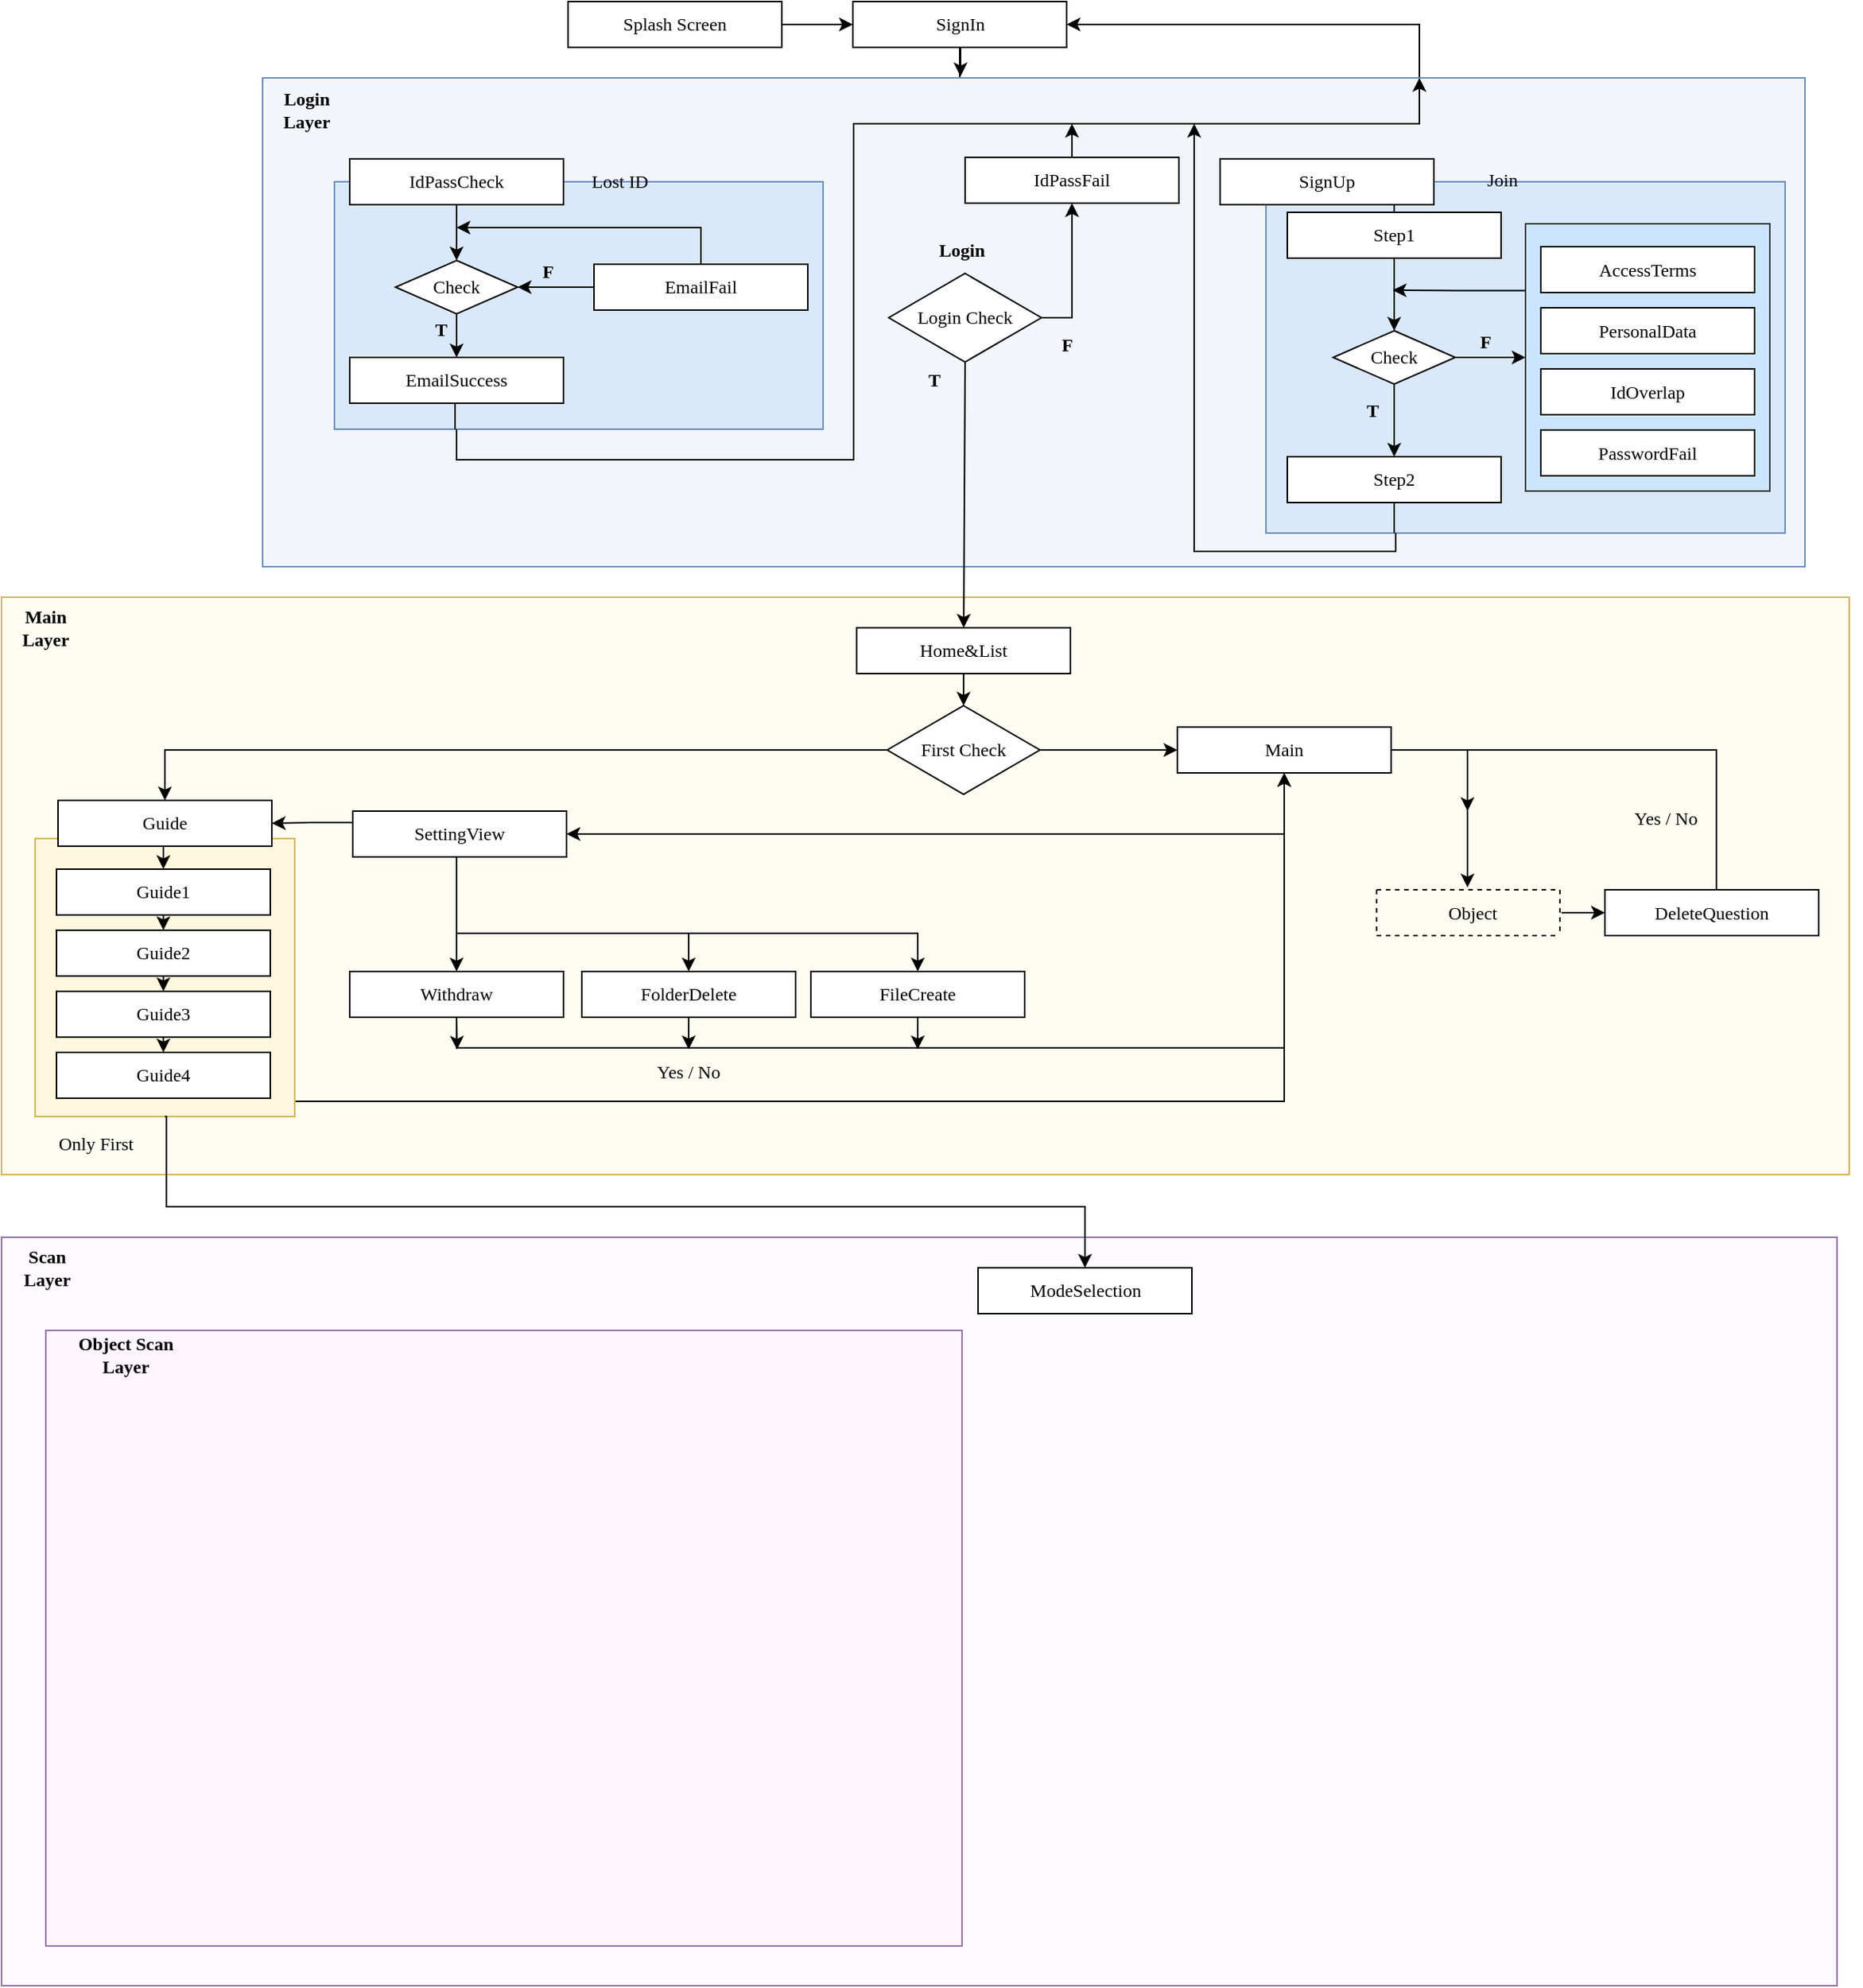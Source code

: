 <mxfile version="12.1.8" type="github" pages="1">
  <diagram id="XOLFAkgFm3Rj53Y3xqBl" name="Page-1">
    <mxGraphModel dx="1145" dy="1798" grid="1" gridSize="10" guides="1" tooltips="1" connect="1" arrows="1" fold="1" page="1" pageScale="1" pageWidth="827" pageHeight="1169" math="0" shadow="0">
      <root>
        <mxCell id="0"/>
        <mxCell id="1" parent="0"/>
        <mxCell id="I7ZnQ06CRoN9AKOw03UI-177" value="" style="rounded=0;whiteSpace=wrap;html=1;fontFamily=Verdana;fillColor=#FFFCF2;strokeColor=#d6b656;" vertex="1" parent="1">
          <mxGeometry x="129" y="-750" width="1210" height="378" as="geometry"/>
        </mxCell>
        <mxCell id="I7ZnQ06CRoN9AKOw03UI-246" style="edgeStyle=orthogonalEdgeStyle;rounded=0;orthogonalLoop=1;jettySize=auto;html=1;exitX=1;exitY=0.75;exitDx=0;exitDy=0;entryX=0.5;entryY=1;entryDx=0;entryDy=0;fontFamily=Verdana;" edge="1" parent="1" source="I7ZnQ06CRoN9AKOw03UI-198" target="I7ZnQ06CRoN9AKOw03UI-188">
          <mxGeometry relative="1" as="geometry">
            <Array as="points">
              <mxPoint x="321" y="-420"/>
              <mxPoint x="969" y="-420"/>
            </Array>
          </mxGeometry>
        </mxCell>
        <mxCell id="I7ZnQ06CRoN9AKOw03UI-198" value="" style="rounded=0;whiteSpace=wrap;html=1;fontFamily=Verdana;fillColor=#FFF8DE;strokeColor=#d6b656;" vertex="1" parent="1">
          <mxGeometry x="151" y="-592" width="170" height="182" as="geometry"/>
        </mxCell>
        <mxCell id="pD5YeeOENnrOnMWcoTvS-38" style="edgeStyle=orthogonalEdgeStyle;rounded=0;orthogonalLoop=1;jettySize=auto;html=1;exitX=1;exitY=0.5;exitDx=0;exitDy=0;entryX=0;entryY=0.5;entryDx=0;entryDy=0;fontFamily=Verdana;" parent="1" source="pD5YeeOENnrOnMWcoTvS-1" target="pD5YeeOENnrOnMWcoTvS-3" edge="1">
          <mxGeometry relative="1" as="geometry"/>
        </mxCell>
        <mxCell id="pD5YeeOENnrOnMWcoTvS-1" value="Splash Screen" style="rounded=0;whiteSpace=wrap;fontFamily=Verdana;html=1;" parent="1" vertex="1">
          <mxGeometry x="500" y="-1140" width="140" height="30" as="geometry"/>
        </mxCell>
        <mxCell id="I7ZnQ06CRoN9AKOw03UI-268" value="" style="edgeStyle=orthogonalEdgeStyle;rounded=0;orthogonalLoop=1;jettySize=auto;html=1;fontFamily=Verdana;" edge="1" parent="1" source="pD5YeeOENnrOnMWcoTvS-3" target="I7ZnQ06CRoN9AKOw03UI-267">
          <mxGeometry relative="1" as="geometry"/>
        </mxCell>
        <mxCell id="pD5YeeOENnrOnMWcoTvS-3" value="SignIn" style="rounded=0;whiteSpace=wrap;fontFamily=Verdana;html=1;" parent="1" vertex="1">
          <mxGeometry x="686.5" y="-1140" width="140" height="30" as="geometry"/>
        </mxCell>
        <mxCell id="I7ZnQ06CRoN9AKOw03UI-267" value="SignIn" style="rounded=0;whiteSpace=wrap;fontFamily=Verdana;html=1;" vertex="1" parent="1">
          <mxGeometry x="686.5" y="-1030" width="140" height="30" as="geometry"/>
        </mxCell>
        <mxCell id="I7ZnQ06CRoN9AKOw03UI-83" style="edgeStyle=orthogonalEdgeStyle;rounded=0;orthogonalLoop=1;jettySize=auto;html=1;exitX=0.75;exitY=0;exitDx=0;exitDy=0;entryX=1;entryY=0.5;entryDx=0;entryDy=0;fontFamily=Verdana;" edge="1" parent="1" source="I7ZnQ06CRoN9AKOw03UI-26" target="pD5YeeOENnrOnMWcoTvS-3">
          <mxGeometry relative="1" as="geometry"/>
        </mxCell>
        <mxCell id="I7ZnQ06CRoN9AKOw03UI-85" value="" style="group" vertex="1" connectable="0" parent="1">
          <mxGeometry x="190" y="-1060" width="1157" height="290" as="geometry"/>
        </mxCell>
        <mxCell id="I7ZnQ06CRoN9AKOw03UI-79" value="" style="group" vertex="1" connectable="0" parent="I7ZnQ06CRoN9AKOw03UI-85">
          <mxGeometry width="1157" height="290" as="geometry"/>
        </mxCell>
        <mxCell id="I7ZnQ06CRoN9AKOw03UI-26" value="" style="rounded=0;whiteSpace=wrap;html=1;fontFamily=Verdana;fillColor=#F2F6FC;strokeColor=#6c8ebf;" vertex="1" parent="I7ZnQ06CRoN9AKOw03UI-79">
          <mxGeometry x="110" y="-30" width="1010" height="320" as="geometry"/>
        </mxCell>
        <mxCell id="I7ZnQ06CRoN9AKOw03UI-78" value="" style="group" vertex="1" connectable="0" parent="I7ZnQ06CRoN9AKOw03UI-79">
          <mxGeometry x="7" y="6" width="1100" height="262" as="geometry"/>
        </mxCell>
        <mxCell id="I7ZnQ06CRoN9AKOw03UI-24" value="" style="rounded=0;whiteSpace=wrap;html=1;fontFamily=Verdana;fillColor=#dae8fc;strokeColor=#6c8ebf;" vertex="1" parent="I7ZnQ06CRoN9AKOw03UI-78">
          <mxGeometry x="150" y="32" width="320" height="162" as="geometry"/>
        </mxCell>
        <mxCell id="pD5YeeOENnrOnMWcoTvS-5" value="IdPassCheck" style="rounded=0;whiteSpace=wrap;fontFamily=Verdana;html=1;" parent="I7ZnQ06CRoN9AKOw03UI-78" vertex="1">
          <mxGeometry x="160" y="17" width="140" height="30" as="geometry"/>
        </mxCell>
        <mxCell id="pD5YeeOENnrOnMWcoTvS-6" value="EmailFail" style="rounded=0;whiteSpace=wrap;fontFamily=Verdana;html=1;" parent="I7ZnQ06CRoN9AKOw03UI-78" vertex="1">
          <mxGeometry x="320" y="86" width="140" height="30" as="geometry"/>
        </mxCell>
        <mxCell id="pD5YeeOENnrOnMWcoTvS-7" value="EmailSuccess" style="rounded=0;whiteSpace=wrap;fontFamily=Verdana;html=1;" parent="I7ZnQ06CRoN9AKOw03UI-78" vertex="1">
          <mxGeometry x="160" y="147" width="140" height="30" as="geometry"/>
        </mxCell>
        <mxCell id="pD5YeeOENnrOnMWcoTvS-39" value="" style="group" parent="I7ZnQ06CRoN9AKOw03UI-78" vertex="1" connectable="0">
          <mxGeometry x="760" y="32" width="340" height="230" as="geometry"/>
        </mxCell>
        <mxCell id="pD5YeeOENnrOnMWcoTvS-27" value="" style="rounded=0;whiteSpace=wrap;html=1;fontFamily=Verdana;fillColor=#dae8fc;strokeColor=#6c8ebf;" parent="pD5YeeOENnrOnMWcoTvS-39" vertex="1">
          <mxGeometry width="340" height="230" as="geometry"/>
        </mxCell>
        <mxCell id="pD5YeeOENnrOnMWcoTvS-11" value="Step1" style="rounded=0;whiteSpace=wrap;fontFamily=Verdana;html=1;" parent="pD5YeeOENnrOnMWcoTvS-39" vertex="1">
          <mxGeometry x="14" y="20" width="140" height="30" as="geometry"/>
        </mxCell>
        <mxCell id="pD5YeeOENnrOnMWcoTvS-12" value="Step2" style="rounded=0;whiteSpace=wrap;fontFamily=Verdana;html=1;" parent="pD5YeeOENnrOnMWcoTvS-39" vertex="1">
          <mxGeometry x="14" y="180" width="140" height="30" as="geometry"/>
        </mxCell>
        <mxCell id="pD5YeeOENnrOnMWcoTvS-26" value="Check" style="rhombus;whiteSpace=wrap;html=1;fontFamily=Verdana;" parent="pD5YeeOENnrOnMWcoTvS-39" vertex="1">
          <mxGeometry x="44" y="97.5" width="80" height="35" as="geometry"/>
        </mxCell>
        <mxCell id="pD5YeeOENnrOnMWcoTvS-28" value="" style="endArrow=classic;html=1;fontFamily=Verdana;exitX=0.5;exitY=1;exitDx=0;exitDy=0;entryX=0.5;entryY=0;entryDx=0;entryDy=0;" parent="pD5YeeOENnrOnMWcoTvS-39" source="pD5YeeOENnrOnMWcoTvS-11" target="pD5YeeOENnrOnMWcoTvS-26" edge="1">
          <mxGeometry width="50" height="50" relative="1" as="geometry">
            <mxPoint x="130" y="72.5" as="sourcePoint"/>
            <mxPoint x="180" y="22.5" as="targetPoint"/>
          </mxGeometry>
        </mxCell>
        <mxCell id="pD5YeeOENnrOnMWcoTvS-31" value="" style="endArrow=classic;html=1;fontFamily=Verdana;exitX=1;exitY=0.5;exitDx=0;exitDy=0;entryX=0;entryY=0.5;entryDx=0;entryDy=0;" parent="pD5YeeOENnrOnMWcoTvS-39" source="pD5YeeOENnrOnMWcoTvS-26" target="pD5YeeOENnrOnMWcoTvS-13" edge="1">
          <mxGeometry width="50" height="50" relative="1" as="geometry">
            <mxPoint x="94.0" y="45" as="sourcePoint"/>
            <mxPoint x="94.0" y="82.5" as="targetPoint"/>
          </mxGeometry>
        </mxCell>
        <mxCell id="pD5YeeOENnrOnMWcoTvS-33" value="" style="endArrow=classic;html=1;fontFamily=Verdana;exitX=0.5;exitY=1;exitDx=0;exitDy=0;entryX=0.5;entryY=0;entryDx=0;entryDy=0;" parent="pD5YeeOENnrOnMWcoTvS-39" source="pD5YeeOENnrOnMWcoTvS-26" target="pD5YeeOENnrOnMWcoTvS-12" edge="1">
          <mxGeometry width="50" height="50" relative="1" as="geometry">
            <mxPoint x="134.0" y="125" as="sourcePoint"/>
            <mxPoint x="180" y="125" as="targetPoint"/>
          </mxGeometry>
        </mxCell>
        <mxCell id="pD5YeeOENnrOnMWcoTvS-34" value="F" style="text;html=1;strokeColor=none;fillColor=none;align=center;verticalAlign=middle;whiteSpace=wrap;rounded=0;fontFamily=Verdana;fontStyle=1" parent="pD5YeeOENnrOnMWcoTvS-39" vertex="1">
          <mxGeometry x="124" y="95" width="40" height="20" as="geometry"/>
        </mxCell>
        <mxCell id="pD5YeeOENnrOnMWcoTvS-36" value="T" style="text;html=1;strokeColor=none;fillColor=none;align=center;verticalAlign=middle;whiteSpace=wrap;rounded=0;fontFamily=Verdana;fontStyle=1" parent="pD5YeeOENnrOnMWcoTvS-39" vertex="1">
          <mxGeometry x="50" y="140" width="40" height="20" as="geometry"/>
        </mxCell>
        <mxCell id="pD5YeeOENnrOnMWcoTvS-4" value="SignUp" style="rounded=0;whiteSpace=wrap;fontFamily=Verdana;html=1;" parent="pD5YeeOENnrOnMWcoTvS-39" vertex="1">
          <mxGeometry x="-30" y="-15" width="140" height="30" as="geometry"/>
        </mxCell>
        <mxCell id="pD5YeeOENnrOnMWcoTvS-42" value="" style="endArrow=none;html=1;fontFamily=Verdana;exitX=0.5;exitY=0;exitDx=0;exitDy=0;" parent="pD5YeeOENnrOnMWcoTvS-39" source="pD5YeeOENnrOnMWcoTvS-11" edge="1">
          <mxGeometry width="50" height="50" relative="1" as="geometry">
            <mxPoint x="34" y="65" as="sourcePoint"/>
            <mxPoint x="84" y="15" as="targetPoint"/>
          </mxGeometry>
        </mxCell>
        <mxCell id="pD5YeeOENnrOnMWcoTvS-43" value="" style="endArrow=none;html=1;fontFamily=Verdana;entryX=0.5;entryY=1;entryDx=0;entryDy=0;" parent="pD5YeeOENnrOnMWcoTvS-39" target="pD5YeeOENnrOnMWcoTvS-12" edge="1">
          <mxGeometry width="50" height="50" relative="1" as="geometry">
            <mxPoint x="84" y="230" as="sourcePoint"/>
            <mxPoint x="-470" y="250" as="targetPoint"/>
          </mxGeometry>
        </mxCell>
        <mxCell id="pD5YeeOENnrOnMWcoTvS-13" value="" style="rounded=0;whiteSpace=wrap;html=1;fontFamily=Verdana;fillColor=#cce5ff;strokeColor=#36393d;" parent="pD5YeeOENnrOnMWcoTvS-39" vertex="1">
          <mxGeometry x="170" y="27.5" width="160" height="175" as="geometry"/>
        </mxCell>
        <mxCell id="pD5YeeOENnrOnMWcoTvS-24" value="AccessTerms" style="rounded=0;whiteSpace=wrap;fontFamily=Verdana;html=1;" parent="pD5YeeOENnrOnMWcoTvS-39" vertex="1">
          <mxGeometry x="180" y="42.5" width="140" height="30" as="geometry"/>
        </mxCell>
        <mxCell id="pD5YeeOENnrOnMWcoTvS-25" value="PersonalData" style="rounded=0;whiteSpace=wrap;fontFamily=Verdana;html=1;" parent="pD5YeeOENnrOnMWcoTvS-39" vertex="1">
          <mxGeometry x="180" y="82.5" width="140" height="30" as="geometry"/>
        </mxCell>
        <mxCell id="pD5YeeOENnrOnMWcoTvS-15" value="IdOverlap" style="rounded=0;whiteSpace=wrap;fontFamily=Verdana;html=1;" parent="pD5YeeOENnrOnMWcoTvS-39" vertex="1">
          <mxGeometry x="180" y="122.5" width="140" height="30" as="geometry"/>
        </mxCell>
        <mxCell id="pD5YeeOENnrOnMWcoTvS-16" value="PasswordFail" style="rounded=0;whiteSpace=wrap;fontFamily=Verdana;html=1;" parent="pD5YeeOENnrOnMWcoTvS-39" vertex="1">
          <mxGeometry x="180" y="162.5" width="140" height="30" as="geometry"/>
        </mxCell>
        <mxCell id="I7ZnQ06CRoN9AKOw03UI-1" value="Check" style="rhombus;whiteSpace=wrap;html=1;fontFamily=Verdana;" vertex="1" parent="I7ZnQ06CRoN9AKOw03UI-78">
          <mxGeometry x="190" y="83.5" width="80" height="35" as="geometry"/>
        </mxCell>
        <mxCell id="I7ZnQ06CRoN9AKOw03UI-50" value="" style="endArrow=classic;html=1;fontFamily=Verdana;exitX=0.5;exitY=1;exitDx=0;exitDy=0;entryX=0.5;entryY=0;entryDx=0;entryDy=0;" edge="1" parent="I7ZnQ06CRoN9AKOw03UI-78" source="pD5YeeOENnrOnMWcoTvS-5" target="I7ZnQ06CRoN9AKOw03UI-1">
          <mxGeometry width="50" height="50" relative="1" as="geometry">
            <mxPoint x="233" y="49.5" as="sourcePoint"/>
            <mxPoint x="233" y="84.5" as="targetPoint"/>
          </mxGeometry>
        </mxCell>
        <mxCell id="I7ZnQ06CRoN9AKOw03UI-51" value="" style="endArrow=classic;html=1;fontFamily=Verdana;exitX=0;exitY=0.5;exitDx=0;exitDy=0;entryX=1;entryY=0.5;entryDx=0;entryDy=0;" edge="1" parent="I7ZnQ06CRoN9AKOw03UI-78" source="pD5YeeOENnrOnMWcoTvS-6" target="I7ZnQ06CRoN9AKOw03UI-1">
          <mxGeometry width="50" height="50" relative="1" as="geometry">
            <mxPoint x="243" y="57" as="sourcePoint"/>
            <mxPoint x="243" y="93.5" as="targetPoint"/>
          </mxGeometry>
        </mxCell>
        <mxCell id="I7ZnQ06CRoN9AKOw03UI-54" style="edgeStyle=orthogonalEdgeStyle;rounded=0;orthogonalLoop=1;jettySize=auto;html=1;exitX=0.5;exitY=0;exitDx=0;exitDy=0;fontFamily=Verdana;" edge="1" parent="I7ZnQ06CRoN9AKOw03UI-78" source="pD5YeeOENnrOnMWcoTvS-6">
          <mxGeometry relative="1" as="geometry">
            <mxPoint x="230" y="62" as="targetPoint"/>
            <mxPoint x="389.99" y="86" as="sourcePoint"/>
            <Array as="points">
              <mxPoint x="390" y="62"/>
            </Array>
          </mxGeometry>
        </mxCell>
        <mxCell id="I7ZnQ06CRoN9AKOw03UI-55" value="" style="endArrow=classic;html=1;fontFamily=Verdana;exitX=0.5;exitY=1;exitDx=0;exitDy=0;" edge="1" parent="I7ZnQ06CRoN9AKOw03UI-78" source="I7ZnQ06CRoN9AKOw03UI-1" target="pD5YeeOENnrOnMWcoTvS-7">
          <mxGeometry width="50" height="50" relative="1" as="geometry">
            <mxPoint x="240" y="57" as="sourcePoint"/>
            <mxPoint x="240" y="93.5" as="targetPoint"/>
          </mxGeometry>
        </mxCell>
        <mxCell id="I7ZnQ06CRoN9AKOw03UI-76" value="T" style="text;html=1;strokeColor=none;fillColor=none;align=center;verticalAlign=middle;whiteSpace=wrap;rounded=0;fontFamily=Verdana;fontStyle=1" vertex="1" parent="I7ZnQ06CRoN9AKOw03UI-78">
          <mxGeometry x="200" y="118.5" width="40" height="20" as="geometry"/>
        </mxCell>
        <mxCell id="I7ZnQ06CRoN9AKOw03UI-77" value="F" style="text;html=1;strokeColor=none;fillColor=none;align=center;verticalAlign=middle;whiteSpace=wrap;rounded=0;fontFamily=Verdana;fontStyle=1" vertex="1" parent="I7ZnQ06CRoN9AKOw03UI-78">
          <mxGeometry x="270" y="81" width="40" height="20" as="geometry"/>
        </mxCell>
        <mxCell id="I7ZnQ06CRoN9AKOw03UI-170" value="" style="endArrow=none;html=1;fontFamily=Verdana;entryX=0.5;entryY=1;entryDx=0;entryDy=0;" edge="1" parent="I7ZnQ06CRoN9AKOw03UI-78">
          <mxGeometry width="50" height="50" relative="1" as="geometry">
            <mxPoint x="229" y="194" as="sourcePoint"/>
            <mxPoint x="229" y="177.0" as="targetPoint"/>
          </mxGeometry>
        </mxCell>
        <mxCell id="I7ZnQ06CRoN9AKOw03UI-127" style="edgeStyle=orthogonalEdgeStyle;rounded=0;orthogonalLoop=1;jettySize=auto;html=1;exitX=1;exitY=0.5;exitDx=0;exitDy=0;fontFamily=Verdana;entryX=0.5;entryY=1;entryDx=0;entryDy=0;" edge="1" parent="I7ZnQ06CRoN9AKOw03UI-79" source="I7ZnQ06CRoN9AKOw03UI-25" target="pD5YeeOENnrOnMWcoTvS-10">
          <mxGeometry relative="1" as="geometry"/>
        </mxCell>
        <mxCell id="I7ZnQ06CRoN9AKOw03UI-25" value="Login Check" style="rhombus;whiteSpace=wrap;html=1;fontFamily=Verdana;" vertex="1" parent="I7ZnQ06CRoN9AKOw03UI-79">
          <mxGeometry x="520" y="98" width="100" height="58" as="geometry"/>
        </mxCell>
        <mxCell id="I7ZnQ06CRoN9AKOw03UI-126" value="F" style="text;html=1;strokeColor=none;fillColor=none;align=center;verticalAlign=middle;whiteSpace=wrap;rounded=0;fontFamily=Verdana;fontStyle=1" vertex="1" parent="I7ZnQ06CRoN9AKOw03UI-79">
          <mxGeometry x="617" y="135" width="40" height="20" as="geometry"/>
        </mxCell>
        <mxCell id="I7ZnQ06CRoN9AKOw03UI-168" value="T" style="text;html=1;strokeColor=none;fillColor=none;align=center;verticalAlign=middle;whiteSpace=wrap;rounded=0;fontFamily=Verdana;fontStyle=1" vertex="1" parent="I7ZnQ06CRoN9AKOw03UI-79">
          <mxGeometry x="530" y="157.5" width="40" height="20" as="geometry"/>
        </mxCell>
        <mxCell id="pD5YeeOENnrOnMWcoTvS-10" value="IdPassFail" style="rounded=0;whiteSpace=wrap;fontFamily=Verdana;html=1;" parent="I7ZnQ06CRoN9AKOw03UI-79" vertex="1">
          <mxGeometry x="570" y="22" width="140" height="30" as="geometry"/>
        </mxCell>
        <mxCell id="I7ZnQ06CRoN9AKOw03UI-227" value="Login" style="text;html=1;strokeColor=none;fillColor=none;align=center;verticalAlign=middle;whiteSpace=wrap;rounded=0;fontFamily=Verdana;fontStyle=1" vertex="1" parent="I7ZnQ06CRoN9AKOw03UI-79">
          <mxGeometry x="548" y="73" width="40" height="20" as="geometry"/>
        </mxCell>
        <mxCell id="I7ZnQ06CRoN9AKOw03UI-262" style="edgeStyle=orthogonalEdgeStyle;rounded=0;orthogonalLoop=1;jettySize=auto;html=1;exitX=0.25;exitY=1;exitDx=0;exitDy=0;entryX=0.75;entryY=0;entryDx=0;entryDy=0;fontFamily=Verdana;" edge="1" parent="I7ZnQ06CRoN9AKOw03UI-79" source="I7ZnQ06CRoN9AKOw03UI-24" target="I7ZnQ06CRoN9AKOw03UI-26">
          <mxGeometry relative="1" as="geometry">
            <Array as="points">
              <mxPoint x="237" y="220"/>
              <mxPoint x="497" y="220"/>
              <mxPoint x="497"/>
              <mxPoint x="868"/>
            </Array>
          </mxGeometry>
        </mxCell>
        <mxCell id="I7ZnQ06CRoN9AKOw03UI-88" value="" style="endArrow=classic;html=1;fontFamily=Verdana;" edge="1" parent="1">
          <mxGeometry width="50" height="50" relative="1" as="geometry">
            <mxPoint x="757" y="-1110" as="sourcePoint"/>
            <mxPoint x="757" y="-1091" as="targetPoint"/>
          </mxGeometry>
        </mxCell>
        <mxCell id="I7ZnQ06CRoN9AKOw03UI-128" value="" style="endArrow=classic;html=1;fontFamily=Verdana;exitX=0.5;exitY=1;exitDx=0;exitDy=0;" edge="1" parent="1" source="I7ZnQ06CRoN9AKOw03UI-25" target="I7ZnQ06CRoN9AKOw03UI-178">
          <mxGeometry width="50" height="50" relative="1" as="geometry">
            <mxPoint x="210" y="-740" as="sourcePoint"/>
            <mxPoint x="760" y="-760" as="targetPoint"/>
          </mxGeometry>
        </mxCell>
        <mxCell id="I7ZnQ06CRoN9AKOw03UI-173" style="edgeStyle=orthogonalEdgeStyle;rounded=0;orthogonalLoop=1;jettySize=auto;html=1;exitX=0;exitY=0.25;exitDx=0;exitDy=0;fontFamily=Verdana;" edge="1" parent="1" source="pD5YeeOENnrOnMWcoTvS-13">
          <mxGeometry relative="1" as="geometry">
            <mxPoint x="1040" y="-951" as="targetPoint"/>
          </mxGeometry>
        </mxCell>
        <mxCell id="I7ZnQ06CRoN9AKOw03UI-189" style="edgeStyle=orthogonalEdgeStyle;rounded=0;orthogonalLoop=1;jettySize=auto;html=1;entryX=0.5;entryY=0;entryDx=0;entryDy=0;fontFamily=Verdana;" edge="1" parent="1" source="I7ZnQ06CRoN9AKOw03UI-174" target="I7ZnQ06CRoN9AKOw03UI-185">
          <mxGeometry relative="1" as="geometry"/>
        </mxCell>
        <mxCell id="I7ZnQ06CRoN9AKOw03UI-229" style="edgeStyle=orthogonalEdgeStyle;rounded=0;orthogonalLoop=1;jettySize=auto;html=1;exitX=1;exitY=0.5;exitDx=0;exitDy=0;fontFamily=Verdana;" edge="1" parent="1" source="I7ZnQ06CRoN9AKOw03UI-174" target="I7ZnQ06CRoN9AKOw03UI-188">
          <mxGeometry relative="1" as="geometry"/>
        </mxCell>
        <mxCell id="I7ZnQ06CRoN9AKOw03UI-174" value="First Check" style="rhombus;whiteSpace=wrap;html=1;fontFamily=Verdana;" vertex="1" parent="1">
          <mxGeometry x="709" y="-679" width="100" height="58" as="geometry"/>
        </mxCell>
        <mxCell id="I7ZnQ06CRoN9AKOw03UI-178" value="Home&amp;amp;List" style="rounded=0;whiteSpace=wrap;fontFamily=Verdana;html=1;" vertex="1" parent="1">
          <mxGeometry x="689" y="-730" width="140" height="30" as="geometry"/>
        </mxCell>
        <mxCell id="I7ZnQ06CRoN9AKOw03UI-240" style="edgeStyle=orthogonalEdgeStyle;rounded=0;orthogonalLoop=1;jettySize=auto;html=1;exitX=0.5;exitY=1;exitDx=0;exitDy=0;entryX=0.5;entryY=1;entryDx=0;entryDy=0;fontFamily=Verdana;" edge="1" parent="1" source="I7ZnQ06CRoN9AKOw03UI-179" target="I7ZnQ06CRoN9AKOw03UI-188">
          <mxGeometry relative="1" as="geometry"/>
        </mxCell>
        <mxCell id="I7ZnQ06CRoN9AKOw03UI-244" style="edgeStyle=orthogonalEdgeStyle;rounded=0;orthogonalLoop=1;jettySize=auto;html=1;exitX=0.5;exitY=1;exitDx=0;exitDy=0;fontFamily=Verdana;" edge="1" parent="1" source="I7ZnQ06CRoN9AKOw03UI-179">
          <mxGeometry relative="1" as="geometry">
            <mxPoint x="427.333" y="-453.833" as="targetPoint"/>
          </mxGeometry>
        </mxCell>
        <mxCell id="I7ZnQ06CRoN9AKOw03UI-179" value="Withdraw&lt;span style=&quot;font-family: &amp;#34;helvetica&amp;#34; , &amp;#34;arial&amp;#34; , sans-serif ; font-size: 0px ; white-space: nowrap&quot;&gt;%3CmxGraphModel%3E%3Croot%3E%3CmxCell%20id%3D%220%22%2F%3E%3CmxCell%20id%3D%221%22%20parent%3D%220%22%2F%3E%3CmxCell%20id%3D%222%22%20value%3D%22Home%26amp%3Bamp%3BList%22%20style%3D%22rounded%3D0%3BwhiteSpace%3Dwrap%3BfontFamily%3DVerdana%3Bhtml%3D1%3B%22%20vertex%3D%221%22%20parent%3D%221%22%3E%3CmxGeometry%20x%3D%22698.5%22%20y%3D%22-690%22%20width%3D%22140%22%20height%3D%2230%22%20as%3D%22geometry%22%2F%3E%3C%2FmxCell%3E%3C%2Froot%3E%3C%2FmxGraphModel%3E&lt;/span&gt;" style="rounded=0;whiteSpace=wrap;fontFamily=Verdana;html=1;" vertex="1" parent="1">
          <mxGeometry x="357" y="-505" width="140" height="30" as="geometry"/>
        </mxCell>
        <mxCell id="I7ZnQ06CRoN9AKOw03UI-203" style="edgeStyle=orthogonalEdgeStyle;rounded=0;orthogonalLoop=1;jettySize=auto;html=1;exitX=0.5;exitY=1;exitDx=0;exitDy=0;entryX=0.5;entryY=0;entryDx=0;entryDy=0;fontFamily=Verdana;" edge="1" parent="1" source="I7ZnQ06CRoN9AKOw03UI-180" target="I7ZnQ06CRoN9AKOw03UI-182">
          <mxGeometry relative="1" as="geometry">
            <Array as="points">
              <mxPoint x="427" y="-530"/>
              <mxPoint x="729" y="-530"/>
            </Array>
          </mxGeometry>
        </mxCell>
        <mxCell id="I7ZnQ06CRoN9AKOw03UI-205" style="edgeStyle=orthogonalEdgeStyle;rounded=0;orthogonalLoop=1;jettySize=auto;html=1;exitX=0;exitY=0.25;exitDx=0;exitDy=0;entryX=1;entryY=0.5;entryDx=0;entryDy=0;fontFamily=Verdana;" edge="1" parent="1" source="I7ZnQ06CRoN9AKOw03UI-180" target="I7ZnQ06CRoN9AKOw03UI-185">
          <mxGeometry relative="1" as="geometry"/>
        </mxCell>
        <mxCell id="I7ZnQ06CRoN9AKOw03UI-207" style="edgeStyle=orthogonalEdgeStyle;rounded=0;orthogonalLoop=1;jettySize=auto;html=1;exitX=0.5;exitY=1;exitDx=0;exitDy=0;entryX=0.5;entryY=0;entryDx=0;entryDy=0;fontFamily=Verdana;" edge="1" parent="1" source="I7ZnQ06CRoN9AKOw03UI-180" target="I7ZnQ06CRoN9AKOw03UI-179">
          <mxGeometry relative="1" as="geometry">
            <Array as="points">
              <mxPoint x="427" y="-580"/>
            </Array>
          </mxGeometry>
        </mxCell>
        <mxCell id="I7ZnQ06CRoN9AKOw03UI-209" style="edgeStyle=orthogonalEdgeStyle;rounded=0;orthogonalLoop=1;jettySize=auto;html=1;exitX=0.5;exitY=1;exitDx=0;exitDy=0;entryX=0.5;entryY=0;entryDx=0;entryDy=0;fontFamily=Verdana;" edge="1" parent="1" source="I7ZnQ06CRoN9AKOw03UI-180" target="I7ZnQ06CRoN9AKOw03UI-181">
          <mxGeometry relative="1" as="geometry">
            <Array as="points">
              <mxPoint x="427" y="-580"/>
              <mxPoint x="427" y="-530"/>
              <mxPoint x="579" y="-530"/>
            </Array>
          </mxGeometry>
        </mxCell>
        <mxCell id="I7ZnQ06CRoN9AKOw03UI-180" value="SettingView" style="rounded=0;whiteSpace=wrap;fontFamily=Verdana;html=1;" vertex="1" parent="1">
          <mxGeometry x="359" y="-610" width="140" height="30" as="geometry"/>
        </mxCell>
        <mxCell id="I7ZnQ06CRoN9AKOw03UI-242" style="edgeStyle=orthogonalEdgeStyle;rounded=0;orthogonalLoop=1;jettySize=auto;html=1;exitX=0.5;exitY=1;exitDx=0;exitDy=0;fontFamily=Verdana;" edge="1" parent="1" source="I7ZnQ06CRoN9AKOw03UI-181">
          <mxGeometry relative="1" as="geometry">
            <mxPoint x="579" y="-454" as="targetPoint"/>
          </mxGeometry>
        </mxCell>
        <mxCell id="I7ZnQ06CRoN9AKOw03UI-181" value="FolderDelete" style="rounded=0;whiteSpace=wrap;fontFamily=Verdana;html=1;" vertex="1" parent="1">
          <mxGeometry x="509" y="-505" width="140" height="30" as="geometry"/>
        </mxCell>
        <mxCell id="I7ZnQ06CRoN9AKOw03UI-243" style="edgeStyle=orthogonalEdgeStyle;rounded=0;orthogonalLoop=1;jettySize=auto;html=1;exitX=0.5;exitY=1;exitDx=0;exitDy=0;fontFamily=Verdana;" edge="1" parent="1" source="I7ZnQ06CRoN9AKOw03UI-182">
          <mxGeometry relative="1" as="geometry">
            <mxPoint x="729" y="-454" as="targetPoint"/>
          </mxGeometry>
        </mxCell>
        <mxCell id="I7ZnQ06CRoN9AKOw03UI-182" value="FileCreate" style="rounded=0;whiteSpace=wrap;fontFamily=Verdana;html=1;" vertex="1" parent="1">
          <mxGeometry x="659" y="-505" width="140" height="30" as="geometry"/>
        </mxCell>
        <mxCell id="I7ZnQ06CRoN9AKOw03UI-252" style="edgeStyle=orthogonalEdgeStyle;rounded=0;orthogonalLoop=1;jettySize=auto;html=1;fontFamily=Verdana;" edge="1" parent="1" source="I7ZnQ06CRoN9AKOw03UI-183">
          <mxGeometry relative="1" as="geometry">
            <mxPoint x="1089" y="-610" as="targetPoint"/>
            <Array as="points">
              <mxPoint x="1252" y="-650"/>
            </Array>
          </mxGeometry>
        </mxCell>
        <mxCell id="I7ZnQ06CRoN9AKOw03UI-183" value="DeleteQuestion&lt;span style=&quot;font-family: &amp;#34;helvetica&amp;#34; , &amp;#34;arial&amp;#34; , sans-serif ; font-size: 0px ; white-space: nowrap&quot;&gt;%3CmxGraphModel%3E%3Croot%3E%3CmxCell%20id%3D%220%22%2F%3E%3CmxCell%20id%3D%221%22%20parent%3D%220%22%2F%3E%3CmxCell%20id%3D%222%22%20value%3D%22FileCreate%22%20style%3D%22rounded%3D0%3BwhiteSpace%3Dwrap%3BfontFamily%3DVerdana%3Bhtml%3D1%3B%22%20vertex%3D%221%22%20parent%3D%221%22%3E%3CmxGeometry%20x%3D%22870%22%20y%3D%22-620%22%20width%3D%22140%22%20height%3D%2230%22%20as%3D%22geometry%22%2F%3E%3C%2FmxCell%3E%3C%2Froot%3E%3C%2FmxGraphModel%3E&lt;/span&gt;" style="rounded=0;whiteSpace=wrap;fontFamily=Verdana;html=1;" vertex="1" parent="1">
          <mxGeometry x="1179" y="-558.5" width="140" height="30" as="geometry"/>
        </mxCell>
        <mxCell id="I7ZnQ06CRoN9AKOw03UI-194" style="edgeStyle=orthogonalEdgeStyle;rounded=0;orthogonalLoop=1;jettySize=auto;html=1;exitX=0.5;exitY=1;exitDx=0;exitDy=0;entryX=0.5;entryY=0;entryDx=0;entryDy=0;fontFamily=Verdana;" edge="1" parent="1" source="I7ZnQ06CRoN9AKOw03UI-185" target="I7ZnQ06CRoN9AKOw03UI-190">
          <mxGeometry relative="1" as="geometry"/>
        </mxCell>
        <mxCell id="I7ZnQ06CRoN9AKOw03UI-185" value="Guide" style="rounded=0;whiteSpace=wrap;fontFamily=Verdana;html=1;" vertex="1" parent="1">
          <mxGeometry x="166" y="-617" width="140" height="30" as="geometry"/>
        </mxCell>
        <mxCell id="I7ZnQ06CRoN9AKOw03UI-186" value="" style="endArrow=classic;html=1;fontFamily=Verdana;exitX=0.5;exitY=1;exitDx=0;exitDy=0;entryX=0.5;entryY=0;entryDx=0;entryDy=0;" edge="1" parent="1" source="I7ZnQ06CRoN9AKOw03UI-178" target="I7ZnQ06CRoN9AKOw03UI-174">
          <mxGeometry width="50" height="50" relative="1" as="geometry">
            <mxPoint x="769" y="-884" as="sourcePoint"/>
            <mxPoint x="769" y="-720" as="targetPoint"/>
          </mxGeometry>
        </mxCell>
        <mxCell id="I7ZnQ06CRoN9AKOw03UI-228" style="edgeStyle=orthogonalEdgeStyle;rounded=0;orthogonalLoop=1;jettySize=auto;html=1;exitX=0;exitY=0.25;exitDx=0;exitDy=0;entryX=1;entryY=0.5;entryDx=0;entryDy=0;fontFamily=Verdana;" edge="1" parent="1" source="I7ZnQ06CRoN9AKOw03UI-188" target="I7ZnQ06CRoN9AKOw03UI-180">
          <mxGeometry relative="1" as="geometry">
            <Array as="points">
              <mxPoint x="899" y="-650"/>
              <mxPoint x="969" y="-650"/>
              <mxPoint x="969" y="-595"/>
            </Array>
          </mxGeometry>
        </mxCell>
        <mxCell id="I7ZnQ06CRoN9AKOw03UI-237" style="edgeStyle=orthogonalEdgeStyle;rounded=0;orthogonalLoop=1;jettySize=auto;html=1;exitX=0.5;exitY=1;exitDx=0;exitDy=0;fontFamily=Verdana;" edge="1" parent="1" source="I7ZnQ06CRoN9AKOw03UI-188">
          <mxGeometry relative="1" as="geometry">
            <mxPoint x="1089" y="-560" as="targetPoint"/>
            <Array as="points">
              <mxPoint x="969" y="-650"/>
              <mxPoint x="1089" y="-650"/>
            </Array>
          </mxGeometry>
        </mxCell>
        <mxCell id="I7ZnQ06CRoN9AKOw03UI-188" value="Main" style="rounded=0;whiteSpace=wrap;fontFamily=Verdana;html=1;" vertex="1" parent="1">
          <mxGeometry x="899" y="-665" width="140" height="30" as="geometry"/>
        </mxCell>
        <mxCell id="I7ZnQ06CRoN9AKOw03UI-195" style="edgeStyle=orthogonalEdgeStyle;rounded=0;orthogonalLoop=1;jettySize=auto;html=1;exitX=0.5;exitY=1;exitDx=0;exitDy=0;entryX=0.5;entryY=0;entryDx=0;entryDy=0;fontFamily=Verdana;" edge="1" parent="1" source="I7ZnQ06CRoN9AKOw03UI-190" target="I7ZnQ06CRoN9AKOw03UI-191">
          <mxGeometry relative="1" as="geometry"/>
        </mxCell>
        <mxCell id="I7ZnQ06CRoN9AKOw03UI-190" value="Guide1" style="rounded=0;whiteSpace=wrap;fontFamily=Verdana;html=1;" vertex="1" parent="1">
          <mxGeometry x="165" y="-572" width="140" height="30" as="geometry"/>
        </mxCell>
        <mxCell id="I7ZnQ06CRoN9AKOw03UI-196" style="edgeStyle=orthogonalEdgeStyle;rounded=0;orthogonalLoop=1;jettySize=auto;html=1;exitX=0.5;exitY=1;exitDx=0;exitDy=0;entryX=0.5;entryY=0;entryDx=0;entryDy=0;fontFamily=Verdana;" edge="1" parent="1" source="I7ZnQ06CRoN9AKOw03UI-191" target="I7ZnQ06CRoN9AKOw03UI-192">
          <mxGeometry relative="1" as="geometry"/>
        </mxCell>
        <mxCell id="I7ZnQ06CRoN9AKOw03UI-191" value="Guide2" style="rounded=0;whiteSpace=wrap;fontFamily=Verdana;html=1;" vertex="1" parent="1">
          <mxGeometry x="165" y="-532" width="140" height="30" as="geometry"/>
        </mxCell>
        <mxCell id="I7ZnQ06CRoN9AKOw03UI-197" style="edgeStyle=orthogonalEdgeStyle;rounded=0;orthogonalLoop=1;jettySize=auto;html=1;exitX=0.5;exitY=1;exitDx=0;exitDy=0;entryX=0.5;entryY=0;entryDx=0;entryDy=0;fontFamily=Verdana;" edge="1" parent="1" source="I7ZnQ06CRoN9AKOw03UI-192" target="I7ZnQ06CRoN9AKOw03UI-193">
          <mxGeometry relative="1" as="geometry"/>
        </mxCell>
        <mxCell id="I7ZnQ06CRoN9AKOw03UI-192" value="Guide3" style="rounded=0;whiteSpace=wrap;fontFamily=Verdana;html=1;" vertex="1" parent="1">
          <mxGeometry x="165" y="-492" width="140" height="30" as="geometry"/>
        </mxCell>
        <mxCell id="I7ZnQ06CRoN9AKOw03UI-193" value="Guide4" style="rounded=0;whiteSpace=wrap;fontFamily=Verdana;html=1;" vertex="1" parent="1">
          <mxGeometry x="165" y="-452" width="140" height="30" as="geometry"/>
        </mxCell>
        <mxCell id="I7ZnQ06CRoN9AKOw03UI-210" value="Main Layer" style="text;html=1;strokeColor=none;fillColor=none;align=center;verticalAlign=middle;whiteSpace=wrap;rounded=0;fontFamily=Verdana;fontStyle=1" vertex="1" parent="1">
          <mxGeometry x="137.5" y="-740.5" width="40" height="20" as="geometry"/>
        </mxCell>
        <mxCell id="I7ZnQ06CRoN9AKOw03UI-218" value="" style="group" vertex="1" connectable="0" parent="1">
          <mxGeometry x="1029.5" y="-558.5" width="121" height="30" as="geometry"/>
        </mxCell>
        <mxCell id="I7ZnQ06CRoN9AKOw03UI-212" value="" style="endArrow=none;dashed=1;html=1;fontFamily=Verdana;" edge="1" parent="I7ZnQ06CRoN9AKOw03UI-218">
          <mxGeometry width="50" height="50" relative="1" as="geometry">
            <mxPoint as="sourcePoint"/>
            <mxPoint x="120" as="targetPoint"/>
          </mxGeometry>
        </mxCell>
        <mxCell id="I7ZnQ06CRoN9AKOw03UI-213" value="" style="endArrow=none;dashed=1;html=1;fontFamily=Verdana;" edge="1" parent="I7ZnQ06CRoN9AKOw03UI-218">
          <mxGeometry width="50" height="50" relative="1" as="geometry">
            <mxPoint as="sourcePoint"/>
            <mxPoint y="30" as="targetPoint"/>
          </mxGeometry>
        </mxCell>
        <mxCell id="I7ZnQ06CRoN9AKOw03UI-214" value="" style="endArrow=none;dashed=1;html=1;fontFamily=Verdana;" edge="1" parent="I7ZnQ06CRoN9AKOw03UI-218">
          <mxGeometry width="50" height="50" relative="1" as="geometry">
            <mxPoint y="30" as="sourcePoint"/>
            <mxPoint x="120" y="30" as="targetPoint"/>
          </mxGeometry>
        </mxCell>
        <mxCell id="I7ZnQ06CRoN9AKOw03UI-215" value="" style="endArrow=none;dashed=1;html=1;fontFamily=Verdana;" edge="1" parent="I7ZnQ06CRoN9AKOw03UI-218">
          <mxGeometry width="50" height="50" relative="1" as="geometry">
            <mxPoint x="120" as="sourcePoint"/>
            <mxPoint x="120" y="30" as="targetPoint"/>
          </mxGeometry>
        </mxCell>
        <mxCell id="I7ZnQ06CRoN9AKOw03UI-216" value="Object" style="text;html=1;strokeColor=none;fillColor=none;align=center;verticalAlign=middle;whiteSpace=wrap;rounded=0;fontFamily=Verdana;" vertex="1" parent="I7ZnQ06CRoN9AKOw03UI-218">
          <mxGeometry x="4" y="5" width="117" height="20" as="geometry"/>
        </mxCell>
        <mxCell id="I7ZnQ06CRoN9AKOw03UI-245" value="Yes / No" style="text;html=1;strokeColor=none;fillColor=none;align=center;verticalAlign=middle;whiteSpace=wrap;rounded=0;fontFamily=Verdana;" vertex="1" parent="1">
          <mxGeometry x="539" y="-449" width="80" height="20" as="geometry"/>
        </mxCell>
        <mxCell id="I7ZnQ06CRoN9AKOw03UI-248" value="Only First" style="text;html=1;strokeColor=none;fillColor=none;align=center;verticalAlign=middle;whiteSpace=wrap;rounded=0;fontFamily=Verdana;" vertex="1" parent="1">
          <mxGeometry x="151" y="-402" width="80" height="20" as="geometry"/>
        </mxCell>
        <mxCell id="I7ZnQ06CRoN9AKOw03UI-249" value="" style="rounded=0;whiteSpace=wrap;html=1;fontFamily=Verdana;fillColor=#FFFAFE;strokeColor=#9673a6;" vertex="1" parent="1">
          <mxGeometry x="129" y="-331" width="1202" height="490" as="geometry"/>
        </mxCell>
        <mxCell id="I7ZnQ06CRoN9AKOw03UI-250" value="Scan&lt;br&gt;Layer" style="text;html=1;strokeColor=none;fillColor=none;align=center;verticalAlign=middle;whiteSpace=wrap;rounded=0;fontFamily=Verdana;fontStyle=1" vertex="1" parent="1">
          <mxGeometry x="138.5" y="-321" width="40" height="20" as="geometry"/>
        </mxCell>
        <mxCell id="I7ZnQ06CRoN9AKOw03UI-251" style="edgeStyle=orthogonalEdgeStyle;rounded=0;orthogonalLoop=1;jettySize=auto;html=1;fontFamily=Verdana;entryX=0;entryY=0.5;entryDx=0;entryDy=0;" edge="1" parent="1" source="I7ZnQ06CRoN9AKOw03UI-216" target="I7ZnQ06CRoN9AKOw03UI-183">
          <mxGeometry relative="1" as="geometry">
            <mxPoint x="1171" y="-544" as="targetPoint"/>
            <Array as="points"/>
          </mxGeometry>
        </mxCell>
        <mxCell id="I7ZnQ06CRoN9AKOw03UI-253" value="Yes / No" style="text;html=1;strokeColor=none;fillColor=none;align=center;verticalAlign=middle;whiteSpace=wrap;rounded=0;fontFamily=Verdana;" vertex="1" parent="1">
          <mxGeometry x="1179" y="-615" width="80" height="20" as="geometry"/>
        </mxCell>
        <mxCell id="I7ZnQ06CRoN9AKOw03UI-254" value="ModeSelection" style="rounded=0;whiteSpace=wrap;fontFamily=Verdana;html=1;" vertex="1" parent="1">
          <mxGeometry x="768.5" y="-311" width="140" height="30" as="geometry"/>
        </mxCell>
        <mxCell id="I7ZnQ06CRoN9AKOw03UI-255" value="" style="rounded=0;whiteSpace=wrap;html=1;fontFamily=Verdana;fillColor=#FFF5FF;strokeColor=#9673a6;" vertex="1" parent="1">
          <mxGeometry x="158" y="-270" width="600" height="403" as="geometry"/>
        </mxCell>
        <mxCell id="I7ZnQ06CRoN9AKOw03UI-256" value="Object Scan Layer" style="text;html=1;strokeColor=none;fillColor=none;align=center;verticalAlign=middle;whiteSpace=wrap;rounded=0;fontFamily=Verdana;fontStyle=1" vertex="1" parent="1">
          <mxGeometry x="165" y="-264" width="91" height="20" as="geometry"/>
        </mxCell>
        <mxCell id="I7ZnQ06CRoN9AKOw03UI-257" style="edgeStyle=orthogonalEdgeStyle;rounded=0;orthogonalLoop=1;jettySize=auto;html=1;exitX=0.5;exitY=1;exitDx=0;exitDy=0;entryX=0.5;entryY=0;entryDx=0;entryDy=0;fontFamily=Verdana;" edge="1" parent="1" source="I7ZnQ06CRoN9AKOw03UI-198" target="I7ZnQ06CRoN9AKOw03UI-254">
          <mxGeometry relative="1" as="geometry">
            <Array as="points">
              <mxPoint x="237" y="-351"/>
              <mxPoint x="838" y="-351"/>
            </Array>
          </mxGeometry>
        </mxCell>
        <mxCell id="I7ZnQ06CRoN9AKOw03UI-260" value="Lost ID&lt;span style=&quot;font-family: &amp;#34;helvetica&amp;#34; , &amp;#34;arial&amp;#34; , sans-serif ; font-size: 0px ; white-space: nowrap&quot;&gt;%3CmxGraphModel%3E%3Croot%3E%3CmxCell%20id%3D%220%22%2F%3E%3CmxCell%20id%3D%221%22%20parent%3D%220%22%2F%3E%3CmxCell%20id%3D%222%22%20value%3D%22Only%20First%22%20style%3D%22text%3Bhtml%3D1%3BstrokeColor%3Dnone%3BfillColor%3Dnone%3Balign%3Dcenter%3BverticalAlign%3Dmiddle%3BwhiteSpace%3Dwrap%3Brounded%3D0%3BfontFamily%3DVerdana%3B%22%20vertex%3D%221%22%20parent%3D%221%22%3E%3CmxGeometry%20x%3D%22151%22%20y%3D%22-452%22%20width%3D%2280%22%20height%3D%2220%22%20as%3D%22geometry%22%2F%3E%3C%2FmxCell%3E%3C%2Froot%3E%3C%2FmxGraphModel%3E&lt;/span&gt;" style="text;html=1;strokeColor=none;fillColor=none;align=center;verticalAlign=middle;whiteSpace=wrap;rounded=0;fontFamily=Verdana;" vertex="1" parent="1">
          <mxGeometry x="494" y="-1032.5" width="80" height="20" as="geometry"/>
        </mxCell>
        <mxCell id="I7ZnQ06CRoN9AKOw03UI-261" value="Join" style="text;html=1;strokeColor=none;fillColor=none;align=center;verticalAlign=middle;whiteSpace=wrap;rounded=0;fontFamily=Verdana;" vertex="1" parent="1">
          <mxGeometry x="1072" y="-1033.5" width="80" height="20" as="geometry"/>
        </mxCell>
        <mxCell id="I7ZnQ06CRoN9AKOw03UI-47" value="Login Layer" style="text;html=1;strokeColor=none;fillColor=none;align=center;verticalAlign=middle;whiteSpace=wrap;rounded=0;fontFamily=Verdana;fontStyle=1" vertex="1" parent="1">
          <mxGeometry x="309" y="-1079" width="40" height="20" as="geometry"/>
        </mxCell>
        <mxCell id="I7ZnQ06CRoN9AKOw03UI-263" style="edgeStyle=orthogonalEdgeStyle;rounded=0;orthogonalLoop=1;jettySize=auto;html=1;exitX=0.5;exitY=0;exitDx=0;exitDy=0;fontFamily=Verdana;" edge="1" parent="1" source="pD5YeeOENnrOnMWcoTvS-10">
          <mxGeometry relative="1" as="geometry">
            <mxPoint x="830" y="-1060" as="targetPoint"/>
          </mxGeometry>
        </mxCell>
        <mxCell id="I7ZnQ06CRoN9AKOw03UI-266" style="edgeStyle=orthogonalEdgeStyle;rounded=0;orthogonalLoop=1;jettySize=auto;html=1;exitX=0.25;exitY=1;exitDx=0;exitDy=0;fontFamily=Verdana;" edge="1" parent="1" source="pD5YeeOENnrOnMWcoTvS-27">
          <mxGeometry relative="1" as="geometry">
            <mxPoint x="910" y="-1060" as="targetPoint"/>
            <Array as="points">
              <mxPoint x="1042" y="-780"/>
              <mxPoint x="910" y="-780"/>
            </Array>
          </mxGeometry>
        </mxCell>
      </root>
    </mxGraphModel>
  </diagram>
</mxfile>

